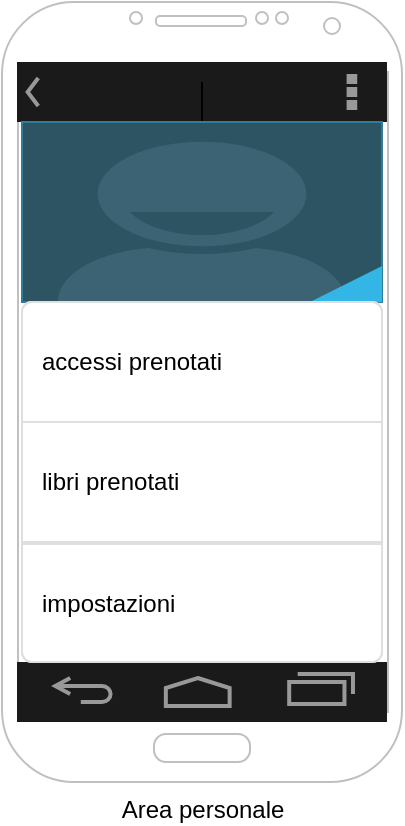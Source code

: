 <mxfile version="14.5.10" type="device"><diagram id="4rqhB_VjE4G87qyX9dsn" name="Page-1"><mxGraphModel dx="1350" dy="804" grid="1" gridSize="10" guides="1" tooltips="1" connect="1" arrows="1" fold="1" page="1" pageScale="1" pageWidth="827" pageHeight="1169" math="0" shadow="0"><root><mxCell id="0"/><mxCell id="1" parent="0"/><mxCell id="doY1cPk7dihaRLXQ7KN2-28" value="Area personale" style="verticalLabelPosition=bottom;verticalAlign=top;html=1;shadow=0;dashed=0;strokeWidth=1;shape=mxgraph.android.phone2;strokeColor=#c0c0c0;" vertex="1" parent="1"><mxGeometry x="300" y="170" width="200" height="390" as="geometry"/></mxCell><mxCell id="doY1cPk7dihaRLXQ7KN2-29" value="" style="verticalLabelPosition=bottom;verticalAlign=top;html=1;shadow=0;dashed=0;strokeWidth=2;shape=mxgraph.android.navigation_bar_1;fillColor=#1A1A1A;strokeColor=#999999;" vertex="1" parent="1"><mxGeometry x="307.5" y="500" width="185" height="30" as="geometry"/></mxCell><mxCell id="doY1cPk7dihaRLXQ7KN2-30" value="" style="strokeWidth=1;html=1;shadow=0;dashed=0;shape=mxgraph.android.action_bar;fillColor=#1A1A1A;strokeColor=#c0c0c0;strokeWidth=2;fontColor=#FFFFFF;" vertex="1" parent="1"><mxGeometry x="307.5" y="200" width="185" height="30" as="geometry"/></mxCell><mxCell id="doY1cPk7dihaRLXQ7KN2-32" value="" style="edgeStyle=orthogonalEdgeStyle;rounded=0;orthogonalLoop=1;jettySize=auto;html=1;" edge="1" parent="1" source="doY1cPk7dihaRLXQ7KN2-31" target="doY1cPk7dihaRLXQ7KN2-30"><mxGeometry relative="1" as="geometry"/></mxCell><mxCell id="doY1cPk7dihaRLXQ7KN2-31" value="" style="verticalLabelPosition=bottom;verticalAlign=top;html=1;shadow=0;dashed=0;strokeWidth=1;shape=mxgraph.android.contact_badge_focused;" vertex="1" parent="1"><mxGeometry x="310" y="230" width="180" height="90" as="geometry"/></mxCell><mxCell id="doY1cPk7dihaRLXQ7KN2-51" value="" style="html=1;shadow=0;dashed=0;shape=mxgraph.bootstrap.rrect;rSize=5;strokeColor=#DFDFDF;html=1;whiteSpace=wrap;fillColor=#FFFFFF;fontColor=#000000;" vertex="1" parent="1"><mxGeometry x="310" y="320" width="180" height="180" as="geometry"/></mxCell><mxCell id="doY1cPk7dihaRLXQ7KN2-52" value="accessi prenotati" style="strokeColor=inherit;fillColor=inherit;gradientColor=inherit;fontColor=inherit;html=1;shadow=0;dashed=0;shape=mxgraph.bootstrap.topButton;rSize=5;perimeter=none;whiteSpace=wrap;resizeWidth=1;align=left;spacing=10;" vertex="1" parent="doY1cPk7dihaRLXQ7KN2-51"><mxGeometry width="180" height="60" relative="1" as="geometry"/></mxCell><mxCell id="doY1cPk7dihaRLXQ7KN2-53" value="libri prenotati" style="strokeColor=inherit;fillColor=inherit;gradientColor=inherit;fontColor=inherit;html=1;shadow=0;dashed=0;perimeter=none;whiteSpace=wrap;resizeWidth=1;align=left;spacing=10;" vertex="1" parent="doY1cPk7dihaRLXQ7KN2-51"><mxGeometry width="180" height="60" relative="1" as="geometry"><mxPoint y="60" as="offset"/></mxGeometry></mxCell><mxCell id="doY1cPk7dihaRLXQ7KN2-54" value="impostazioni" style="strokeColor=inherit;fillColor=inherit;gradientColor=inherit;fontColor=inherit;html=1;shadow=0;dashed=0;shape=mxgraph.bootstrap.bottomButton;rSize=5;perimeter=none;whiteSpace=wrap;resizeWidth=1;resizeHeight=0;align=left;spacing=10;" vertex="1" parent="doY1cPk7dihaRLXQ7KN2-51"><mxGeometry y="1" width="180" height="59" relative="1" as="geometry"><mxPoint y="-59" as="offset"/></mxGeometry></mxCell></root></mxGraphModel></diagram></mxfile>